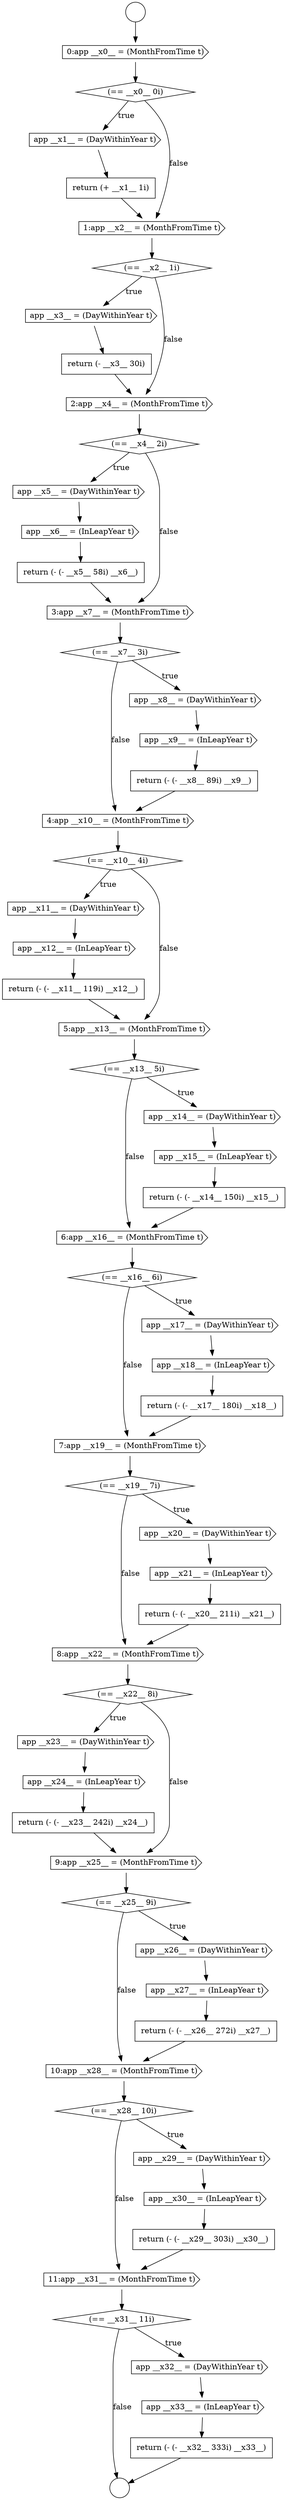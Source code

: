 digraph {
  node17527 [shape=cds, label=<<font color="black">app __x33__ = (InLeapYear t)</font>> color="black" fillcolor="white" style=filled]
  node17481 [shape=cds, label=<<font color="black">app __x5__ = (DayWithinYear t)</font>> color="black" fillcolor="white" style=filled]
  node17517 [shape=cds, label=<<font color="black">app __x27__ = (InLeapYear t)</font>> color="black" fillcolor="white" style=filled]
  node17509 [shape=cds, label=<<font color="black">8:app __x22__ = (MonthFromTime t)</font>> color="black" fillcolor="white" style=filled]
  node17477 [shape=cds, label=<<font color="black">app __x3__ = (DayWithinYear t)</font>> color="black" fillcolor="white" style=filled]
  node17491 [shape=cds, label=<<font color="black">app __x11__ = (DayWithinYear t)</font>> color="black" fillcolor="white" style=filled]
  node17471 [shape=cds, label=<<font color="black">0:app __x0__ = (MonthFromTime t)</font>> color="black" fillcolor="white" style=filled]
  node17512 [shape=cds, label=<<font color="black">app __x24__ = (InLeapYear t)</font>> color="black" fillcolor="white" style=filled]
  node17519 [shape=cds, label=<<font color="black">10:app __x28__ = (MonthFromTime t)</font>> color="black" fillcolor="white" style=filled]
  node17489 [shape=cds, label=<<font color="black">4:app __x10__ = (MonthFromTime t)</font>> color="black" fillcolor="white" style=filled]
  node17511 [shape=cds, label=<<font color="black">app __x23__ = (DayWithinYear t)</font>> color="black" fillcolor="white" style=filled]
  node17469 [shape=circle label=" " color="black" fillcolor="white" style=filled]
  node17510 [shape=diamond, label=<<font color="black">(== __x22__ 8i)</font>> color="black" fillcolor="white" style=filled]
  node17502 [shape=cds, label=<<font color="black">app __x18__ = (InLeapYear t)</font>> color="black" fillcolor="white" style=filled]
  node17507 [shape=cds, label=<<font color="black">app __x21__ = (InLeapYear t)</font>> color="black" fillcolor="white" style=filled]
  node17505 [shape=diamond, label=<<font color="black">(== __x19__ 7i)</font>> color="black" fillcolor="white" style=filled]
  node17495 [shape=diamond, label=<<font color="black">(== __x13__ 5i)</font>> color="black" fillcolor="white" style=filled]
  node17524 [shape=cds, label=<<font color="black">11:app __x31__ = (MonthFromTime t)</font>> color="black" fillcolor="white" style=filled]
  node17473 [shape=cds, label=<<font color="black">app __x1__ = (DayWithinYear t)</font>> color="black" fillcolor="white" style=filled]
  node17492 [shape=cds, label=<<font color="black">app __x12__ = (InLeapYear t)</font>> color="black" fillcolor="white" style=filled]
  node17475 [shape=cds, label=<<font color="black">1:app __x2__ = (MonthFromTime t)</font>> color="black" fillcolor="white" style=filled]
  node17485 [shape=diamond, label=<<font color="black">(== __x7__ 3i)</font>> color="black" fillcolor="white" style=filled]
  node17498 [shape=none, margin=0, label=<<font color="black">
    <table border="0" cellborder="1" cellspacing="0" cellpadding="10">
      <tr><td align="left">return (- (- __x14__ 150i) __x15__)</td></tr>
    </table>
  </font>> color="black" fillcolor="white" style=filled]
  node17513 [shape=none, margin=0, label=<<font color="black">
    <table border="0" cellborder="1" cellspacing="0" cellpadding="10">
      <tr><td align="left">return (- (- __x23__ 242i) __x24__)</td></tr>
    </table>
  </font>> color="black" fillcolor="white" style=filled]
  node17470 [shape=circle label=" " color="black" fillcolor="white" style=filled]
  node17486 [shape=cds, label=<<font color="black">app __x8__ = (DayWithinYear t)</font>> color="black" fillcolor="white" style=filled]
  node17523 [shape=none, margin=0, label=<<font color="black">
    <table border="0" cellborder="1" cellspacing="0" cellpadding="10">
      <tr><td align="left">return (- (- __x29__ 303i) __x30__)</td></tr>
    </table>
  </font>> color="black" fillcolor="white" style=filled]
  node17526 [shape=cds, label=<<font color="black">app __x32__ = (DayWithinYear t)</font>> color="black" fillcolor="white" style=filled]
  node17503 [shape=none, margin=0, label=<<font color="black">
    <table border="0" cellborder="1" cellspacing="0" cellpadding="10">
      <tr><td align="left">return (- (- __x17__ 180i) __x18__)</td></tr>
    </table>
  </font>> color="black" fillcolor="white" style=filled]
  node17478 [shape=none, margin=0, label=<<font color="black">
    <table border="0" cellborder="1" cellspacing="0" cellpadding="10">
      <tr><td align="left">return (- __x3__ 30i)</td></tr>
    </table>
  </font>> color="black" fillcolor="white" style=filled]
  node17518 [shape=none, margin=0, label=<<font color="black">
    <table border="0" cellborder="1" cellspacing="0" cellpadding="10">
      <tr><td align="left">return (- (- __x26__ 272i) __x27__)</td></tr>
    </table>
  </font>> color="black" fillcolor="white" style=filled]
  node17499 [shape=cds, label=<<font color="black">6:app __x16__ = (MonthFromTime t)</font>> color="black" fillcolor="white" style=filled]
  node17482 [shape=cds, label=<<font color="black">app __x6__ = (InLeapYear t)</font>> color="black" fillcolor="white" style=filled]
  node17514 [shape=cds, label=<<font color="black">9:app __x25__ = (MonthFromTime t)</font>> color="black" fillcolor="white" style=filled]
  node17480 [shape=diamond, label=<<font color="black">(== __x4__ 2i)</font>> color="black" fillcolor="white" style=filled]
  node17525 [shape=diamond, label=<<font color="black">(== __x31__ 11i)</font>> color="black" fillcolor="white" style=filled]
  node17490 [shape=diamond, label=<<font color="black">(== __x10__ 4i)</font>> color="black" fillcolor="white" style=filled]
  node17493 [shape=none, margin=0, label=<<font color="black">
    <table border="0" cellborder="1" cellspacing="0" cellpadding="10">
      <tr><td align="left">return (- (- __x11__ 119i) __x12__)</td></tr>
    </table>
  </font>> color="black" fillcolor="white" style=filled]
  node17522 [shape=cds, label=<<font color="black">app __x30__ = (InLeapYear t)</font>> color="black" fillcolor="white" style=filled]
  node17515 [shape=diamond, label=<<font color="black">(== __x25__ 9i)</font>> color="black" fillcolor="white" style=filled]
  node17494 [shape=cds, label=<<font color="black">5:app __x13__ = (MonthFromTime t)</font>> color="black" fillcolor="white" style=filled]
  node17504 [shape=cds, label=<<font color="black">7:app __x19__ = (MonthFromTime t)</font>> color="black" fillcolor="white" style=filled]
  node17487 [shape=cds, label=<<font color="black">app __x9__ = (InLeapYear t)</font>> color="black" fillcolor="white" style=filled]
  node17472 [shape=diamond, label=<<font color="black">(== __x0__ 0i)</font>> color="black" fillcolor="white" style=filled]
  node17483 [shape=none, margin=0, label=<<font color="black">
    <table border="0" cellborder="1" cellspacing="0" cellpadding="10">
      <tr><td align="left">return (- (- __x5__ 58i) __x6__)</td></tr>
    </table>
  </font>> color="black" fillcolor="white" style=filled]
  node17500 [shape=diamond, label=<<font color="black">(== __x16__ 6i)</font>> color="black" fillcolor="white" style=filled]
  node17496 [shape=cds, label=<<font color="black">app __x14__ = (DayWithinYear t)</font>> color="black" fillcolor="white" style=filled]
  node17501 [shape=cds, label=<<font color="black">app __x17__ = (DayWithinYear t)</font>> color="black" fillcolor="white" style=filled]
  node17479 [shape=cds, label=<<font color="black">2:app __x4__ = (MonthFromTime t)</font>> color="black" fillcolor="white" style=filled]
  node17508 [shape=none, margin=0, label=<<font color="black">
    <table border="0" cellborder="1" cellspacing="0" cellpadding="10">
      <tr><td align="left">return (- (- __x20__ 211i) __x21__)</td></tr>
    </table>
  </font>> color="black" fillcolor="white" style=filled]
  node17506 [shape=cds, label=<<font color="black">app __x20__ = (DayWithinYear t)</font>> color="black" fillcolor="white" style=filled]
  node17521 [shape=cds, label=<<font color="black">app __x29__ = (DayWithinYear t)</font>> color="black" fillcolor="white" style=filled]
  node17528 [shape=none, margin=0, label=<<font color="black">
    <table border="0" cellborder="1" cellspacing="0" cellpadding="10">
      <tr><td align="left">return (- (- __x32__ 333i) __x33__)</td></tr>
    </table>
  </font>> color="black" fillcolor="white" style=filled]
  node17474 [shape=none, margin=0, label=<<font color="black">
    <table border="0" cellborder="1" cellspacing="0" cellpadding="10">
      <tr><td align="left">return (+ __x1__ 1i)</td></tr>
    </table>
  </font>> color="black" fillcolor="white" style=filled]
  node17476 [shape=diamond, label=<<font color="black">(== __x2__ 1i)</font>> color="black" fillcolor="white" style=filled]
  node17488 [shape=none, margin=0, label=<<font color="black">
    <table border="0" cellborder="1" cellspacing="0" cellpadding="10">
      <tr><td align="left">return (- (- __x8__ 89i) __x9__)</td></tr>
    </table>
  </font>> color="black" fillcolor="white" style=filled]
  node17516 [shape=cds, label=<<font color="black">app __x26__ = (DayWithinYear t)</font>> color="black" fillcolor="white" style=filled]
  node17484 [shape=cds, label=<<font color="black">3:app __x7__ = (MonthFromTime t)</font>> color="black" fillcolor="white" style=filled]
  node17497 [shape=cds, label=<<font color="black">app __x15__ = (InLeapYear t)</font>> color="black" fillcolor="white" style=filled]
  node17520 [shape=diamond, label=<<font color="black">(== __x28__ 10i)</font>> color="black" fillcolor="white" style=filled]
  node17517 -> node17518 [ color="black"]
  node17511 -> node17512 [ color="black"]
  node17475 -> node17476 [ color="black"]
  node17519 -> node17520 [ color="black"]
  node17478 -> node17479 [ color="black"]
  node17500 -> node17501 [label=<<font color="black">true</font>> color="black"]
  node17500 -> node17504 [label=<<font color="black">false</font>> color="black"]
  node17522 -> node17523 [ color="black"]
  node17503 -> node17504 [ color="black"]
  node17489 -> node17490 [ color="black"]
  node17518 -> node17519 [ color="black"]
  node17471 -> node17472 [ color="black"]
  node17527 -> node17528 [ color="black"]
  node17497 -> node17498 [ color="black"]
  node17473 -> node17474 [ color="black"]
  node17486 -> node17487 [ color="black"]
  node17524 -> node17525 [ color="black"]
  node17476 -> node17477 [label=<<font color="black">true</font>> color="black"]
  node17476 -> node17479 [label=<<font color="black">false</font>> color="black"]
  node17469 -> node17471 [ color="black"]
  node17506 -> node17507 [ color="black"]
  node17513 -> node17514 [ color="black"]
  node17472 -> node17473 [label=<<font color="black">true</font>> color="black"]
  node17472 -> node17475 [label=<<font color="black">false</font>> color="black"]
  node17512 -> node17513 [ color="black"]
  node17502 -> node17503 [ color="black"]
  node17474 -> node17475 [ color="black"]
  node17485 -> node17486 [label=<<font color="black">true</font>> color="black"]
  node17485 -> node17489 [label=<<font color="black">false</font>> color="black"]
  node17509 -> node17510 [ color="black"]
  node17525 -> node17526 [label=<<font color="black">true</font>> color="black"]
  node17525 -> node17470 [label=<<font color="black">false</font>> color="black"]
  node17514 -> node17515 [ color="black"]
  node17494 -> node17495 [ color="black"]
  node17516 -> node17517 [ color="black"]
  node17520 -> node17521 [label=<<font color="black">true</font>> color="black"]
  node17520 -> node17524 [label=<<font color="black">false</font>> color="black"]
  node17488 -> node17489 [ color="black"]
  node17484 -> node17485 [ color="black"]
  node17508 -> node17509 [ color="black"]
  node17479 -> node17480 [ color="black"]
  node17528 -> node17470 [ color="black"]
  node17480 -> node17481 [label=<<font color="black">true</font>> color="black"]
  node17480 -> node17484 [label=<<font color="black">false</font>> color="black"]
  node17483 -> node17484 [ color="black"]
  node17499 -> node17500 [ color="black"]
  node17492 -> node17493 [ color="black"]
  node17491 -> node17492 [ color="black"]
  node17493 -> node17494 [ color="black"]
  node17505 -> node17506 [label=<<font color="black">true</font>> color="black"]
  node17505 -> node17509 [label=<<font color="black">false</font>> color="black"]
  node17521 -> node17522 [ color="black"]
  node17495 -> node17496 [label=<<font color="black">true</font>> color="black"]
  node17495 -> node17499 [label=<<font color="black">false</font>> color="black"]
  node17477 -> node17478 [ color="black"]
  node17526 -> node17527 [ color="black"]
  node17482 -> node17483 [ color="black"]
  node17481 -> node17482 [ color="black"]
  node17490 -> node17491 [label=<<font color="black">true</font>> color="black"]
  node17490 -> node17494 [label=<<font color="black">false</font>> color="black"]
  node17496 -> node17497 [ color="black"]
  node17498 -> node17499 [ color="black"]
  node17515 -> node17516 [label=<<font color="black">true</font>> color="black"]
  node17515 -> node17519 [label=<<font color="black">false</font>> color="black"]
  node17507 -> node17508 [ color="black"]
  node17487 -> node17488 [ color="black"]
  node17523 -> node17524 [ color="black"]
  node17501 -> node17502 [ color="black"]
  node17504 -> node17505 [ color="black"]
  node17510 -> node17511 [label=<<font color="black">true</font>> color="black"]
  node17510 -> node17514 [label=<<font color="black">false</font>> color="black"]
}

